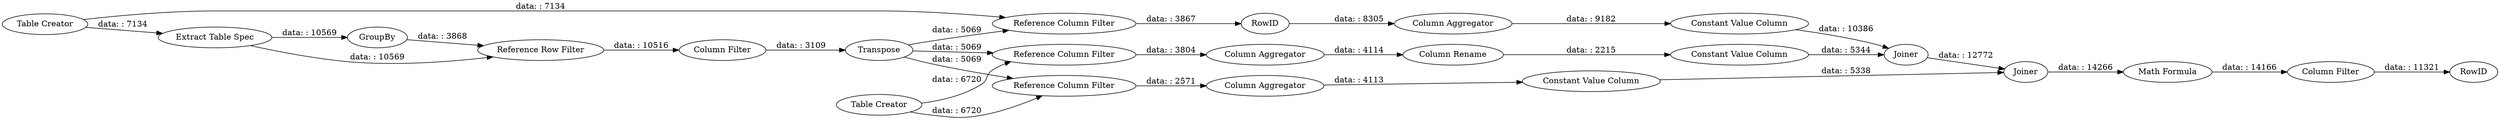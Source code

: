 digraph {
	"1351670509079475026_17" [label="Column Rename"]
	"1351670509079475026_10" [label="Reference Column Filter"]
	"1351670509079475026_28" [label=RowID]
	"1351670509079475026_6" [label="Reference Row Filter"]
	"1351670509079475026_21" [label="Reference Column Filter"]
	"1351670509079475026_18" [label=Joiner]
	"1351670509079475026_1" [label="Table Creator"]
	"1351670509079475026_26" [label="Math Formula"]
	"1351670509079475026_5" [label=GroupBy]
	"1351670509079475026_9" [label=Transpose]
	"1351670509079475026_14" [label="Column Aggregator"]
	"1351670509079475026_22" [label="Constant Value Column"]
	"1351670509079475026_13" [label="Column Aggregator"]
	"1351670509079475026_16" [label="Constant Value Column"]
	"1351670509079475026_24" [label="Column Aggregator"]
	"1351670509079475026_15" [label="Constant Value Column"]
	"1351670509079475026_7" [label="Reference Column Filter"]
	"1351670509079475026_2" [label="Table Creator"]
	"1351670509079475026_29" [label=RowID]
	"1351670509079475026_27" [label="Column Filter"]
	"1351670509079475026_8" [label="Column Filter"]
	"1351670509079475026_4" [label="Extract Table Spec"]
	"1351670509079475026_25" [label=Joiner]
	"1351670509079475026_26" -> "1351670509079475026_27" [label="data: : 14166"]
	"1351670509079475026_15" -> "1351670509079475026_18" [label="data: : 5344"]
	"1351670509079475026_2" -> "1351670509079475026_7" [label="data: : 7134"]
	"1351670509079475026_10" -> "1351670509079475026_13" [label="data: : 3804"]
	"1351670509079475026_8" -> "1351670509079475026_9" [label="data: : 3109"]
	"1351670509079475026_21" -> "1351670509079475026_24" [label="data: : 2571"]
	"1351670509079475026_4" -> "1351670509079475026_6" [label="data: : 10569"]
	"1351670509079475026_9" -> "1351670509079475026_10" [label="data: : 5069"]
	"1351670509079475026_14" -> "1351670509079475026_16" [label="data: : 9182"]
	"1351670509079475026_9" -> "1351670509079475026_21" [label="data: : 5069"]
	"1351670509079475026_17" -> "1351670509079475026_15" [label="data: : 2215"]
	"1351670509079475026_4" -> "1351670509079475026_5" [label="data: : 10569"]
	"1351670509079475026_27" -> "1351670509079475026_29" [label="data: : 11321"]
	"1351670509079475026_13" -> "1351670509079475026_17" [label="data: : 4114"]
	"1351670509079475026_7" -> "1351670509079475026_28" [label="data: : 3867"]
	"1351670509079475026_25" -> "1351670509079475026_26" [label="data: : 14266"]
	"1351670509079475026_1" -> "1351670509079475026_10" [label="data: : 6720"]
	"1351670509079475026_9" -> "1351670509079475026_7" [label="data: : 5069"]
	"1351670509079475026_18" -> "1351670509079475026_25" [label="data: : 12772"]
	"1351670509079475026_1" -> "1351670509079475026_21" [label="data: : 6720"]
	"1351670509079475026_5" -> "1351670509079475026_6" [label="data: : 3868"]
	"1351670509079475026_6" -> "1351670509079475026_8" [label="data: : 10516"]
	"1351670509079475026_22" -> "1351670509079475026_25" [label="data: : 5338"]
	"1351670509079475026_24" -> "1351670509079475026_22" [label="data: : 4113"]
	"1351670509079475026_16" -> "1351670509079475026_18" [label="data: : 10386"]
	"1351670509079475026_2" -> "1351670509079475026_4" [label="data: : 7134"]
	"1351670509079475026_28" -> "1351670509079475026_14" [label="data: : 8305"]
	rankdir=LR
}

